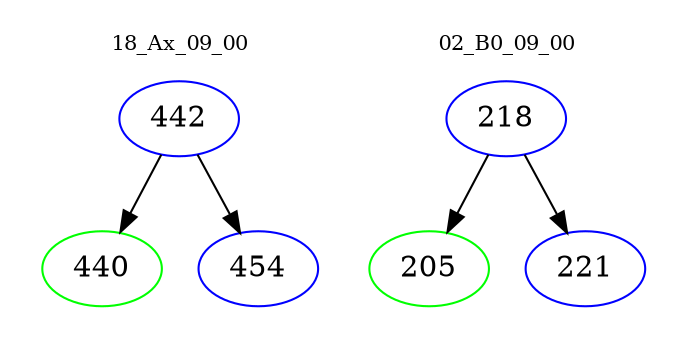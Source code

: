 digraph{
subgraph cluster_0 {
color = white
label = "18_Ax_09_00";
fontsize=10;
T0_442 [label="442", color="blue"]
T0_442 -> T0_440 [color="black"]
T0_440 [label="440", color="green"]
T0_442 -> T0_454 [color="black"]
T0_454 [label="454", color="blue"]
}
subgraph cluster_1 {
color = white
label = "02_B0_09_00";
fontsize=10;
T1_218 [label="218", color="blue"]
T1_218 -> T1_205 [color="black"]
T1_205 [label="205", color="green"]
T1_218 -> T1_221 [color="black"]
T1_221 [label="221", color="blue"]
}
}
